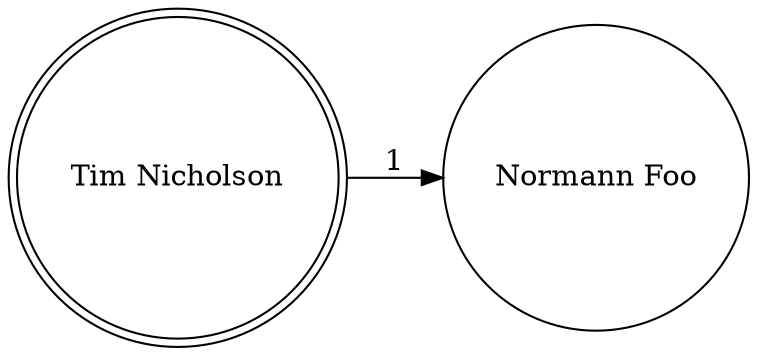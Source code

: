 digraph finite_state_machine {
	rankdir=LR;
	size="20,20"
	node [shape = doublecircle]; "Tim Nicholson" node [shape = circle]; "Normann Foo"
"Tim Nicholson" -> "Normann Foo" [ label = "1" ];
}